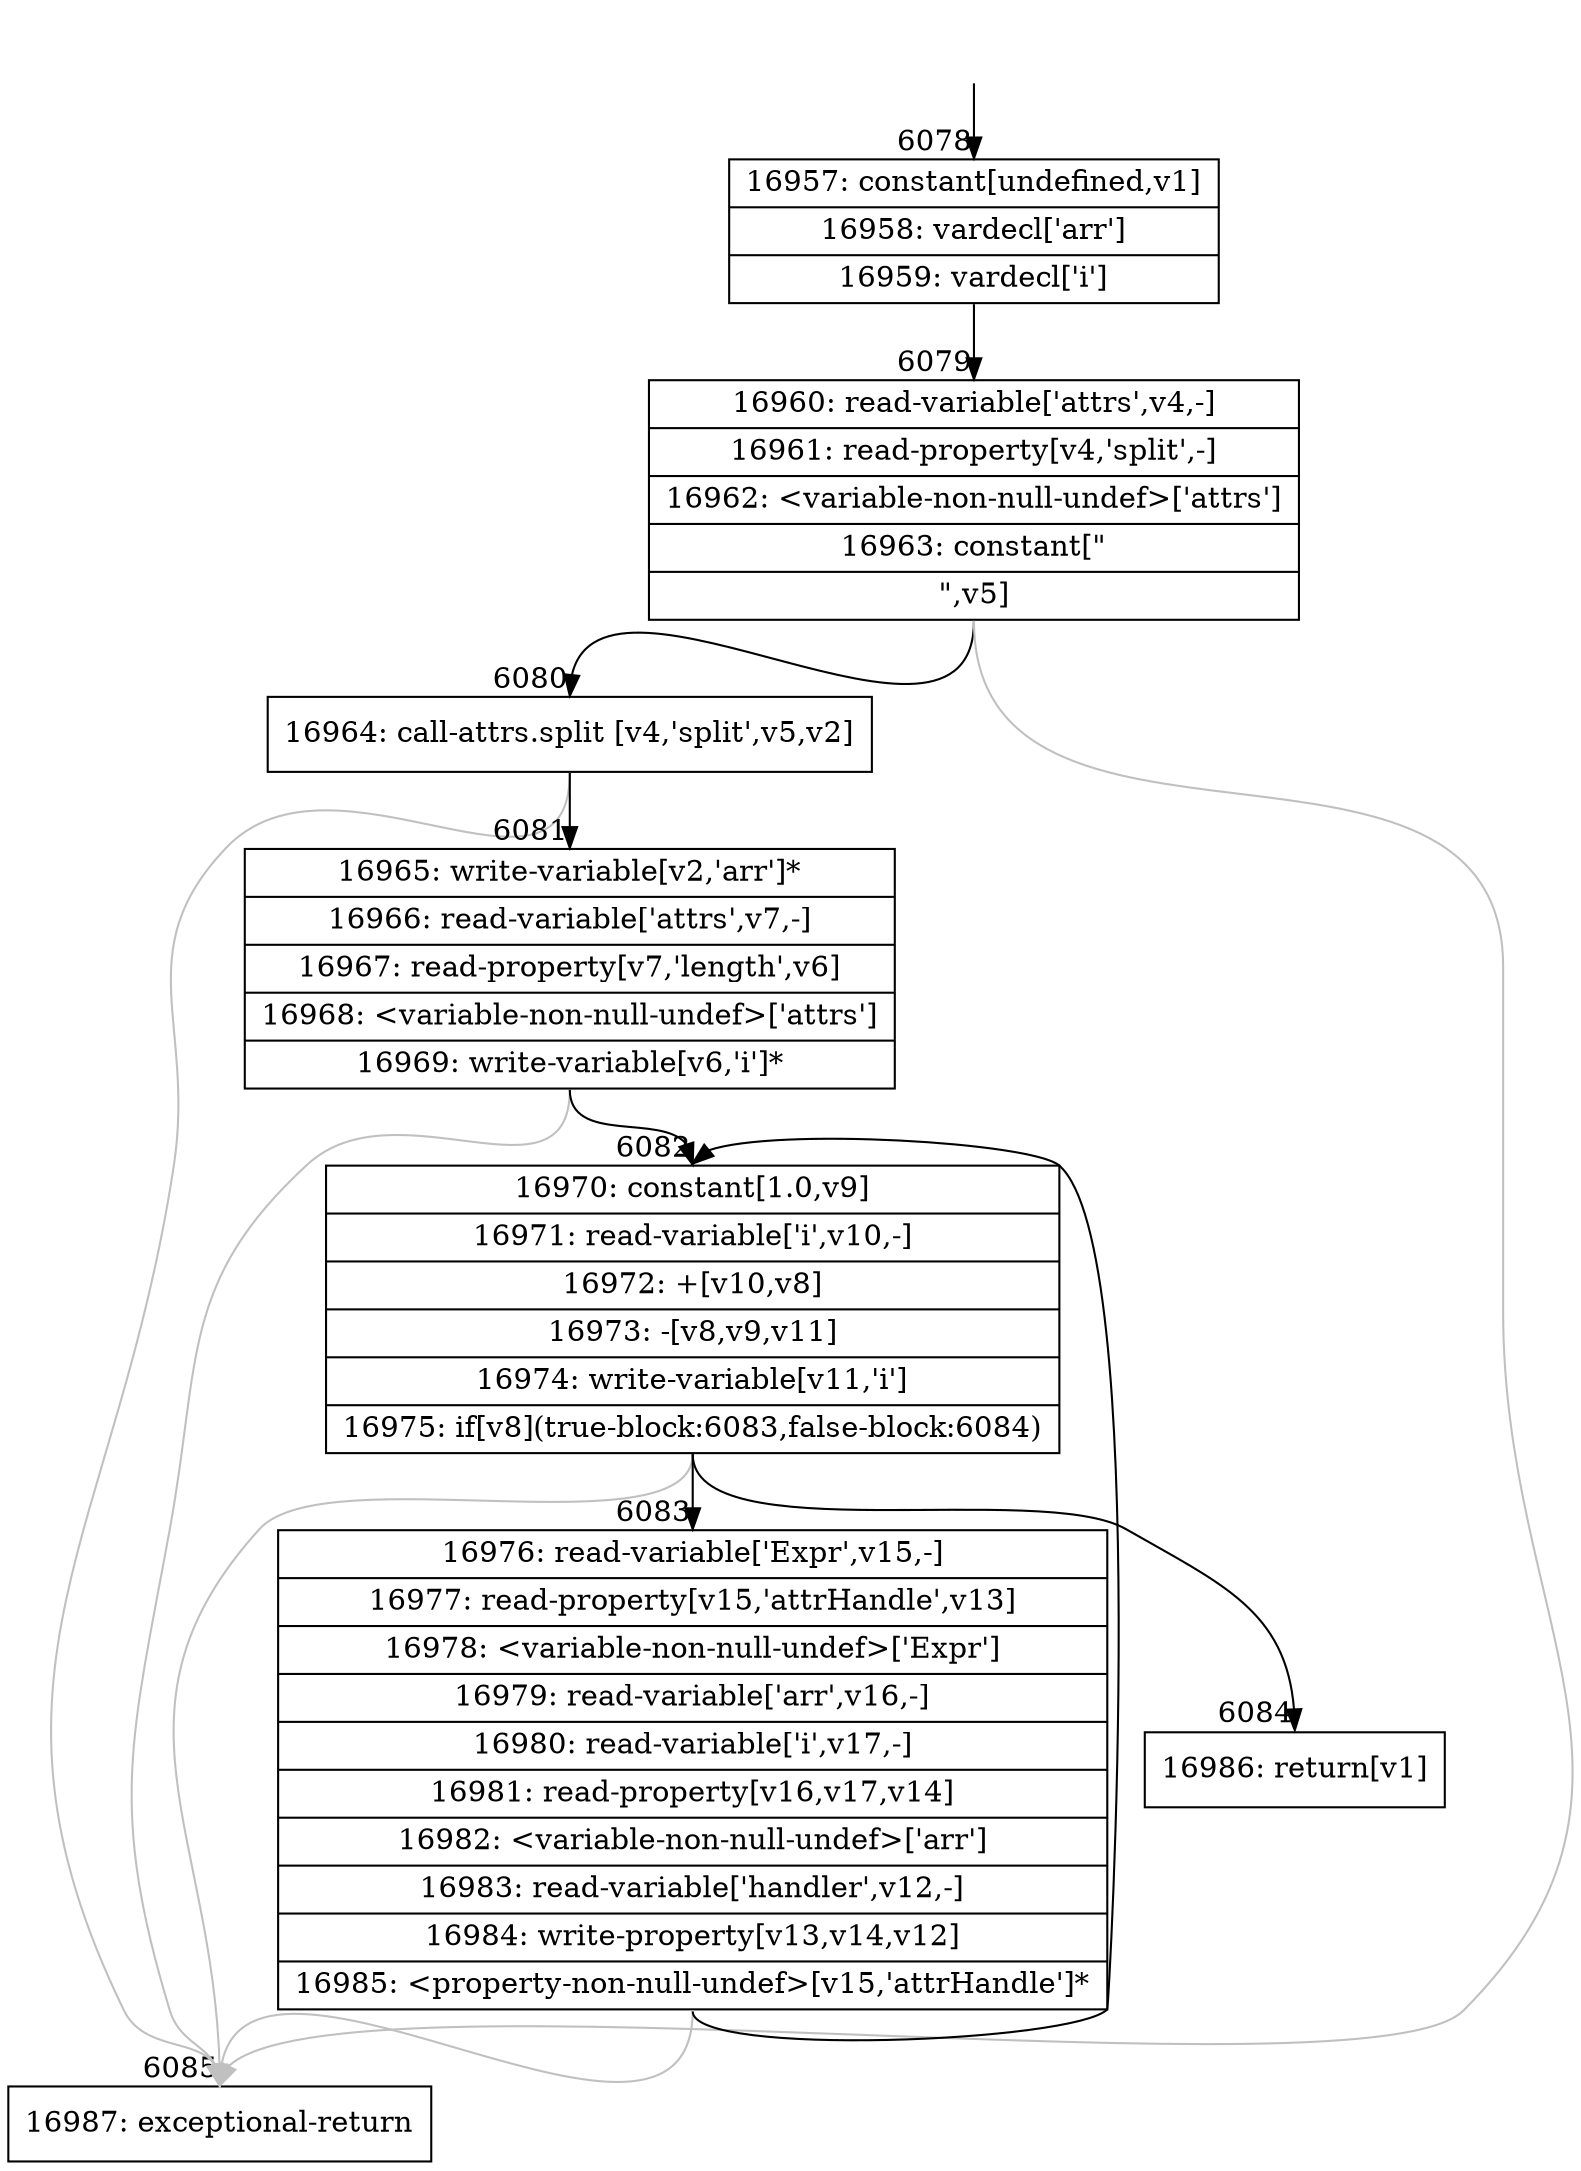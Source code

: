 digraph {
rankdir="TD"
BB_entry475[shape=none,label=""];
BB_entry475 -> BB6078 [tailport=s, headport=n, headlabel="    6078"]
BB6078 [shape=record label="{16957: constant[undefined,v1]|16958: vardecl['arr']|16959: vardecl['i']}" ] 
BB6078 -> BB6079 [tailport=s, headport=n, headlabel="      6079"]
BB6079 [shape=record label="{16960: read-variable['attrs',v4,-]|16961: read-property[v4,'split',-]|16962: \<variable-non-null-undef\>['attrs']|16963: constant[\"|\",v5]}" ] 
BB6079 -> BB6080 [tailport=s, headport=n, headlabel="      6080"]
BB6079 -> BB6085 [tailport=s, headport=n, color=gray, headlabel="      6085"]
BB6080 [shape=record label="{16964: call-attrs.split [v4,'split',v5,v2]}" ] 
BB6080 -> BB6081 [tailport=s, headport=n, headlabel="      6081"]
BB6080 -> BB6085 [tailport=s, headport=n, color=gray]
BB6081 [shape=record label="{16965: write-variable[v2,'arr']*|16966: read-variable['attrs',v7,-]|16967: read-property[v7,'length',v6]|16968: \<variable-non-null-undef\>['attrs']|16969: write-variable[v6,'i']*}" ] 
BB6081 -> BB6082 [tailport=s, headport=n, headlabel="      6082"]
BB6081 -> BB6085 [tailport=s, headport=n, color=gray]
BB6082 [shape=record label="{16970: constant[1.0,v9]|16971: read-variable['i',v10,-]|16972: +[v10,v8]|16973: -[v8,v9,v11]|16974: write-variable[v11,'i']|16975: if[v8](true-block:6083,false-block:6084)}" ] 
BB6082 -> BB6083 [tailport=s, headport=n, headlabel="      6083"]
BB6082 -> BB6084 [tailport=s, headport=n, headlabel="      6084"]
BB6082 -> BB6085 [tailport=s, headport=n, color=gray]
BB6083 [shape=record label="{16976: read-variable['Expr',v15,-]|16977: read-property[v15,'attrHandle',v13]|16978: \<variable-non-null-undef\>['Expr']|16979: read-variable['arr',v16,-]|16980: read-variable['i',v17,-]|16981: read-property[v16,v17,v14]|16982: \<variable-non-null-undef\>['arr']|16983: read-variable['handler',v12,-]|16984: write-property[v13,v14,v12]|16985: \<property-non-null-undef\>[v15,'attrHandle']*}" ] 
BB6083 -> BB6082 [tailport=s, headport=n]
BB6083 -> BB6085 [tailport=s, headport=n, color=gray]
BB6084 [shape=record label="{16986: return[v1]}" ] 
BB6085 [shape=record label="{16987: exceptional-return}" ] 
//#$~ 4785
}
